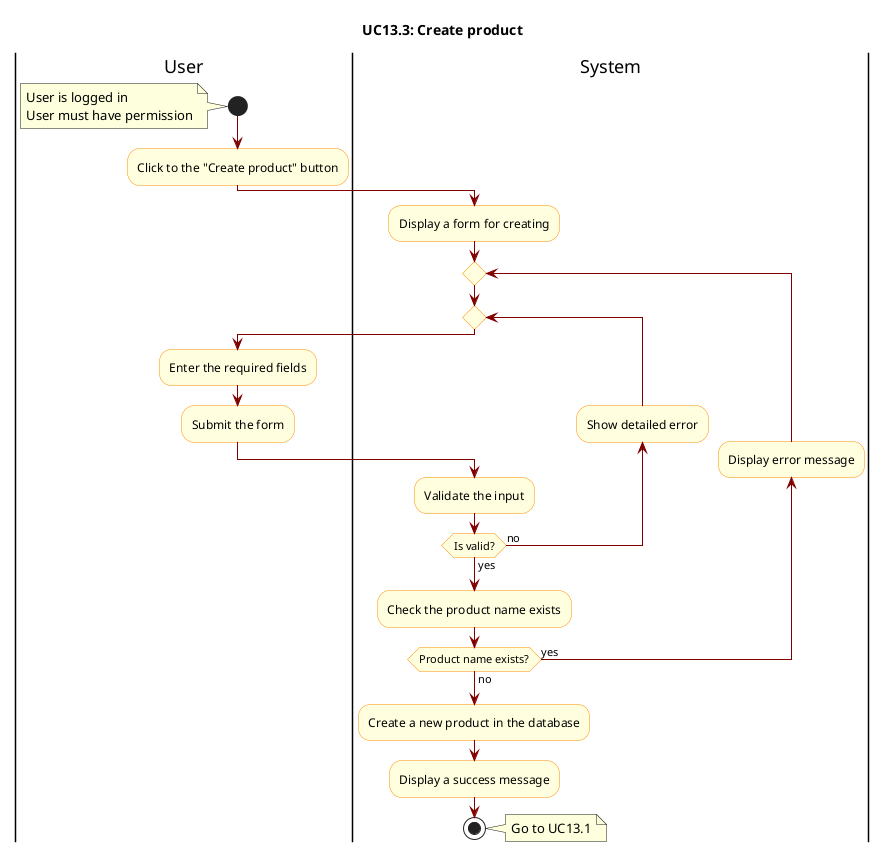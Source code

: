 @startuml

skinparam ActivityBackgroundColor LightYellow
skinparam ActivityBorderColor DarkOrange
skinparam ArrowColor Maroon

title UC13.3: Create product

|User|
start
note left
    User is logged in  
    User must have permission
end note

|User|
:Click to the "Create product" button;

|System|
:Display a form for creating;

repeat 
    repeat
        |User|
        :Enter the required fields;
        :Submit the form;

        |System|
        :Validate the input;

        backward :Show detailed error;
    repeat while(Is valid?) is(no) not(yes)

    |System|
    :Check the product name exists;

    backward :Display error message;
repeat while(Product name exists?) is(yes) not(no)

:Create a new product in the database;
:Display a success message;

stop
note right
    Go to UC13.1
end note

@enduml
